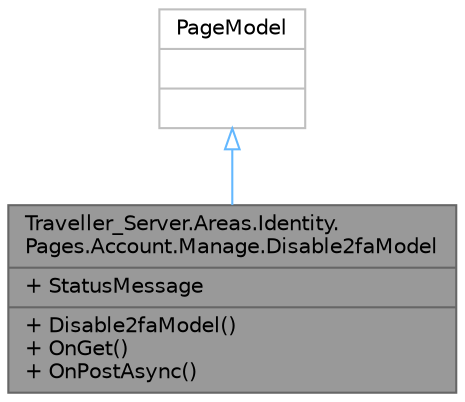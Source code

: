 digraph "Traveller_Server.Areas.Identity.Pages.Account.Manage.Disable2faModel"
{
 // LATEX_PDF_SIZE
  bgcolor="transparent";
  edge [fontname=Helvetica,fontsize=10,labelfontname=Helvetica,labelfontsize=10];
  node [fontname=Helvetica,fontsize=10,shape=box,height=0.2,width=0.4];
  Node1 [shape=record,label="{Traveller_Server.Areas.Identity.\lPages.Account.Manage.Disable2faModel\n|+ StatusMessage\l|+ Disable2faModel()\l+ OnGet()\l+ OnPostAsync()\l}",height=0.2,width=0.4,color="gray40", fillcolor="grey60", style="filled", fontcolor="black",tooltip=" "];
  Node2 -> Node1 [dir="back",color="steelblue1",style="solid",arrowtail="onormal"];
  Node2 [shape=record,label="{PageModel\n||}",height=0.2,width=0.4,color="grey75", fillcolor="white", style="filled",tooltip=" "];
}
